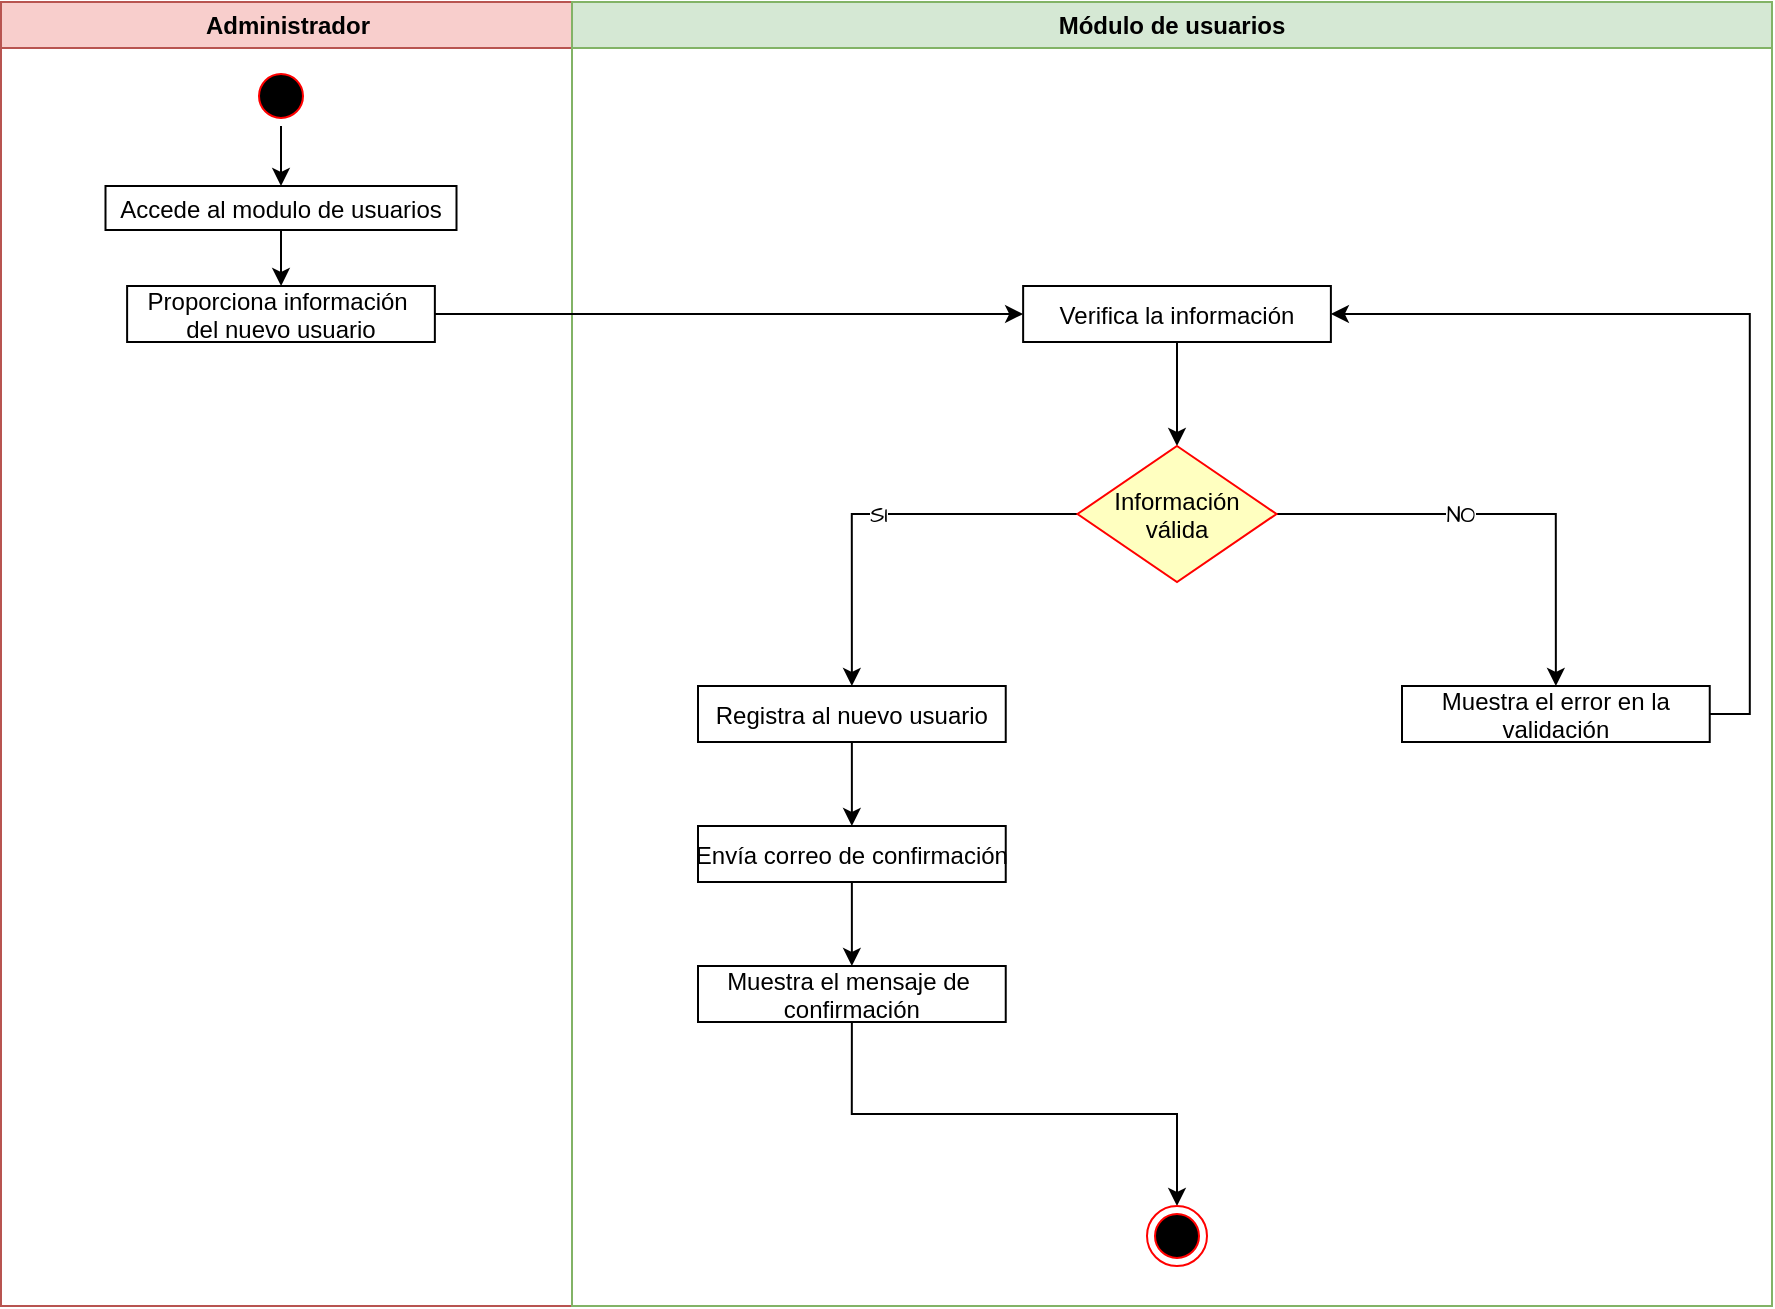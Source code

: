<mxfile version="24.5.5" type="device">
  <diagram name="Page-1" id="e7e014a7-5840-1c2e-5031-d8a46d1fe8dd">
    <mxGraphModel dx="880" dy="460" grid="1" gridSize="10" guides="1" tooltips="1" connect="1" arrows="1" fold="1" page="1" pageScale="1" pageWidth="1169" pageHeight="826" background="none" math="0" shadow="0">
      <root>
        <mxCell id="0" />
        <mxCell id="1" parent="0" />
        <mxCell id="2" value="Administrador" style="swimlane;whiteSpace=wrap;fillColor=#f8cecc;strokeColor=#b85450;" parent="1" vertex="1">
          <mxGeometry x="164.5" y="128" width="285.5" height="652" as="geometry" />
        </mxCell>
        <mxCell id="uBvNNFsMR9_IKS70T5zz-55" style="edgeStyle=orthogonalEdgeStyle;rounded=0;hachureGap=4;orthogonalLoop=1;jettySize=auto;html=1;exitX=0.5;exitY=1;exitDx=0;exitDy=0;entryX=0.5;entryY=0;entryDx=0;entryDy=0;fontFamily=Architects Daughter;fontSource=https%3A%2F%2Ffonts.googleapis.com%2Fcss%3Ffamily%3DArchitects%2BDaughter;" parent="2" source="5" target="uBvNNFsMR9_IKS70T5zz-43" edge="1">
          <mxGeometry relative="1" as="geometry" />
        </mxCell>
        <mxCell id="5" value="" style="ellipse;shape=startState;fillColor=#000000;strokeColor=#ff0000;" parent="2" vertex="1">
          <mxGeometry x="125" y="32" width="30" height="30" as="geometry" />
        </mxCell>
        <mxCell id="uBvNNFsMR9_IKS70T5zz-56" style="edgeStyle=orthogonalEdgeStyle;rounded=0;hachureGap=4;orthogonalLoop=1;jettySize=auto;html=1;exitX=0.5;exitY=1;exitDx=0;exitDy=0;fontFamily=Architects Daughter;fontSource=https%3A%2F%2Ffonts.googleapis.com%2Fcss%3Ffamily%3DArchitects%2BDaughter;" parent="2" source="uBvNNFsMR9_IKS70T5zz-43" target="uBvNNFsMR9_IKS70T5zz-44" edge="1">
          <mxGeometry relative="1" as="geometry" />
        </mxCell>
        <mxCell id="uBvNNFsMR9_IKS70T5zz-43" value="Accede al modulo de usuarios" style="" parent="2" vertex="1">
          <mxGeometry x="52.25" y="92" width="175.5" height="22" as="geometry" />
        </mxCell>
        <mxCell id="uBvNNFsMR9_IKS70T5zz-44" value="Proporciona información &#xa;del nuevo usuario" style="" parent="2" vertex="1">
          <mxGeometry x="63.06" y="142" width="153.87" height="28" as="geometry" />
        </mxCell>
        <mxCell id="3" value="Módulo de usuarios" style="swimlane;whiteSpace=wrap;fillColor=#d5e8d4;strokeColor=#82b366;" parent="1" vertex="1">
          <mxGeometry x="450" y="128" width="600" height="652" as="geometry" />
        </mxCell>
        <mxCell id="uBvNNFsMR9_IKS70T5zz-61" style="edgeStyle=orthogonalEdgeStyle;rounded=0;hachureGap=4;orthogonalLoop=1;jettySize=auto;html=1;exitX=0.5;exitY=1;exitDx=0;exitDy=0;entryX=0.5;entryY=0;entryDx=0;entryDy=0;fontFamily=Architects Daughter;fontSource=https%3A%2F%2Ffonts.googleapis.com%2Fcss%3Ffamily%3DArchitects%2BDaughter;" parent="3" source="uBvNNFsMR9_IKS70T5zz-45" target="uBvNNFsMR9_IKS70T5zz-46" edge="1">
          <mxGeometry relative="1" as="geometry" />
        </mxCell>
        <mxCell id="uBvNNFsMR9_IKS70T5zz-45" value="Verifica la información" style="" parent="3" vertex="1">
          <mxGeometry x="225.57" y="142" width="153.87" height="28" as="geometry" />
        </mxCell>
        <mxCell id="uBvNNFsMR9_IKS70T5zz-62" style="edgeStyle=orthogonalEdgeStyle;rounded=0;hachureGap=4;orthogonalLoop=1;jettySize=auto;html=1;exitX=0;exitY=0.5;exitDx=0;exitDy=0;entryX=0.5;entryY=0;entryDx=0;entryDy=0;fontFamily=Architects Daughter;fontSource=https%3A%2F%2Ffonts.googleapis.com%2Fcss%3Ffamily%3DArchitects%2BDaughter;" parent="3" source="uBvNNFsMR9_IKS70T5zz-46" target="uBvNNFsMR9_IKS70T5zz-47" edge="1">
          <mxGeometry relative="1" as="geometry" />
        </mxCell>
        <mxCell id="uBvNNFsMR9_IKS70T5zz-67" value="SI" style="edgeLabel;html=1;align=center;verticalAlign=middle;resizable=0;points=[];sketch=1;hachureGap=4;jiggle=2;curveFitting=1;fontFamily=Architects Daughter;fontSource=https%3A%2F%2Ffonts.googleapis.com%2Fcss%3Ffamily%3DArchitects%2BDaughter;" parent="uBvNNFsMR9_IKS70T5zz-62" vertex="1" connectable="0">
          <mxGeometry x="0.012" relative="1" as="geometry">
            <mxPoint as="offset" />
          </mxGeometry>
        </mxCell>
        <mxCell id="uBvNNFsMR9_IKS70T5zz-63" style="edgeStyle=orthogonalEdgeStyle;rounded=0;hachureGap=4;orthogonalLoop=1;jettySize=auto;html=1;exitX=1;exitY=0.5;exitDx=0;exitDy=0;entryX=0.5;entryY=0;entryDx=0;entryDy=0;fontFamily=Architects Daughter;fontSource=https%3A%2F%2Ffonts.googleapis.com%2Fcss%3Ffamily%3DArchitects%2BDaughter;" parent="3" source="uBvNNFsMR9_IKS70T5zz-46" target="uBvNNFsMR9_IKS70T5zz-48" edge="1">
          <mxGeometry relative="1" as="geometry" />
        </mxCell>
        <mxCell id="uBvNNFsMR9_IKS70T5zz-68" value="NO" style="edgeLabel;html=1;align=center;verticalAlign=middle;resizable=0;points=[];sketch=1;hachureGap=4;jiggle=2;curveFitting=1;fontFamily=Architects Daughter;fontSource=https%3A%2F%2Ffonts.googleapis.com%2Fcss%3Ffamily%3DArchitects%2BDaughter;" parent="uBvNNFsMR9_IKS70T5zz-63" vertex="1" connectable="0">
          <mxGeometry x="-0.194" relative="1" as="geometry">
            <mxPoint as="offset" />
          </mxGeometry>
        </mxCell>
        <mxCell id="uBvNNFsMR9_IKS70T5zz-46" value="Información&#xa;válida" style="rhombus;fillColor=#ffffc0;strokeColor=#ff0000;" parent="3" vertex="1">
          <mxGeometry x="252.75" y="222" width="99.5" height="68" as="geometry" />
        </mxCell>
        <mxCell id="uBvNNFsMR9_IKS70T5zz-64" style="edgeStyle=orthogonalEdgeStyle;rounded=0;hachureGap=4;orthogonalLoop=1;jettySize=auto;html=1;exitX=0.5;exitY=1;exitDx=0;exitDy=0;entryX=0.5;entryY=0;entryDx=0;entryDy=0;fontFamily=Architects Daughter;fontSource=https%3A%2F%2Ffonts.googleapis.com%2Fcss%3Ffamily%3DArchitects%2BDaughter;" parent="3" source="uBvNNFsMR9_IKS70T5zz-47" target="uBvNNFsMR9_IKS70T5zz-49" edge="1">
          <mxGeometry relative="1" as="geometry" />
        </mxCell>
        <mxCell id="uBvNNFsMR9_IKS70T5zz-47" value="Registra al nuevo usuario" style="" parent="3" vertex="1">
          <mxGeometry x="63" y="342" width="153.87" height="28" as="geometry" />
        </mxCell>
        <mxCell id="p5dN73QNmlpxdBd7tKKm-38" style="edgeStyle=orthogonalEdgeStyle;rounded=0;hachureGap=4;orthogonalLoop=1;jettySize=auto;html=1;exitX=1;exitY=0.5;exitDx=0;exitDy=0;entryX=1;entryY=0.5;entryDx=0;entryDy=0;fontFamily=Architects Daughter;fontSource=https%3A%2F%2Ffonts.googleapis.com%2Fcss%3Ffamily%3DArchitects%2BDaughter;" edge="1" parent="3" source="uBvNNFsMR9_IKS70T5zz-48" target="uBvNNFsMR9_IKS70T5zz-45">
          <mxGeometry relative="1" as="geometry" />
        </mxCell>
        <mxCell id="uBvNNFsMR9_IKS70T5zz-48" value="Muestra el error en la&#xa;validación" style="" parent="3" vertex="1">
          <mxGeometry x="415" y="342" width="153.87" height="28" as="geometry" />
        </mxCell>
        <mxCell id="uBvNNFsMR9_IKS70T5zz-65" style="edgeStyle=orthogonalEdgeStyle;rounded=0;hachureGap=4;orthogonalLoop=1;jettySize=auto;html=1;exitX=0.5;exitY=1;exitDx=0;exitDy=0;entryX=0.5;entryY=0;entryDx=0;entryDy=0;fontFamily=Architects Daughter;fontSource=https%3A%2F%2Ffonts.googleapis.com%2Fcss%3Ffamily%3DArchitects%2BDaughter;" parent="3" source="uBvNNFsMR9_IKS70T5zz-49" target="uBvNNFsMR9_IKS70T5zz-50" edge="1">
          <mxGeometry relative="1" as="geometry" />
        </mxCell>
        <mxCell id="uBvNNFsMR9_IKS70T5zz-49" value="Envía correo de confirmación" style="" parent="3" vertex="1">
          <mxGeometry x="63" y="412" width="153.87" height="28" as="geometry" />
        </mxCell>
        <mxCell id="uBvNNFsMR9_IKS70T5zz-66" style="edgeStyle=orthogonalEdgeStyle;rounded=0;hachureGap=4;orthogonalLoop=1;jettySize=auto;html=1;exitX=0.5;exitY=1;exitDx=0;exitDy=0;entryX=0.5;entryY=0;entryDx=0;entryDy=0;fontFamily=Architects Daughter;fontSource=https%3A%2F%2Ffonts.googleapis.com%2Fcss%3Ffamily%3DArchitects%2BDaughter;" parent="3" source="uBvNNFsMR9_IKS70T5zz-50" target="38" edge="1">
          <mxGeometry relative="1" as="geometry" />
        </mxCell>
        <mxCell id="uBvNNFsMR9_IKS70T5zz-50" value="Muestra el mensaje de &#xa;confirmación" style="" parent="3" vertex="1">
          <mxGeometry x="63" y="482" width="153.87" height="28" as="geometry" />
        </mxCell>
        <mxCell id="38" value="" style="ellipse;shape=endState;fillColor=#000000;strokeColor=#ff0000" parent="3" vertex="1">
          <mxGeometry x="287.5" y="602" width="30" height="30" as="geometry" />
        </mxCell>
        <mxCell id="uBvNNFsMR9_IKS70T5zz-60" style="edgeStyle=orthogonalEdgeStyle;rounded=0;hachureGap=4;orthogonalLoop=1;jettySize=auto;html=1;exitX=1;exitY=0.5;exitDx=0;exitDy=0;entryX=0;entryY=0.5;entryDx=0;entryDy=0;fontFamily=Architects Daughter;fontSource=https%3A%2F%2Ffonts.googleapis.com%2Fcss%3Ffamily%3DArchitects%2BDaughter;" parent="1" source="uBvNNFsMR9_IKS70T5zz-44" target="uBvNNFsMR9_IKS70T5zz-45" edge="1">
          <mxGeometry relative="1" as="geometry" />
        </mxCell>
      </root>
    </mxGraphModel>
  </diagram>
</mxfile>
